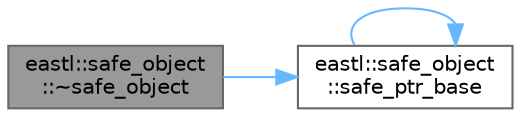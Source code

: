 digraph "eastl::safe_object::~safe_object"
{
 // LATEX_PDF_SIZE
  bgcolor="transparent";
  edge [fontname=Helvetica,fontsize=10,labelfontname=Helvetica,labelfontsize=10];
  node [fontname=Helvetica,fontsize=10,shape=box,height=0.2,width=0.4];
  rankdir="LR";
  Node1 [id="Node000001",label="eastl::safe_object\l::~safe_object",height=0.2,width=0.4,color="gray40", fillcolor="grey60", style="filled", fontcolor="black",tooltip=" "];
  Node1 -> Node2 [id="edge3_Node000001_Node000002",color="steelblue1",style="solid",tooltip=" "];
  Node2 [id="Node000002",label="eastl::safe_object\l::safe_ptr_base",height=0.2,width=0.4,color="grey40", fillcolor="white", style="filled",URL="$classeastl_1_1safe__object.html#a90b1543f7f970cd67b38313af6ad0c49",tooltip="Forcibly removes any references (by smart_ptrs) to this object. All safe_ptr mpObject values are set ..."];
  Node2 -> Node2 [id="edge4_Node000002_Node000002",color="steelblue1",style="solid",tooltip=" "];
}
